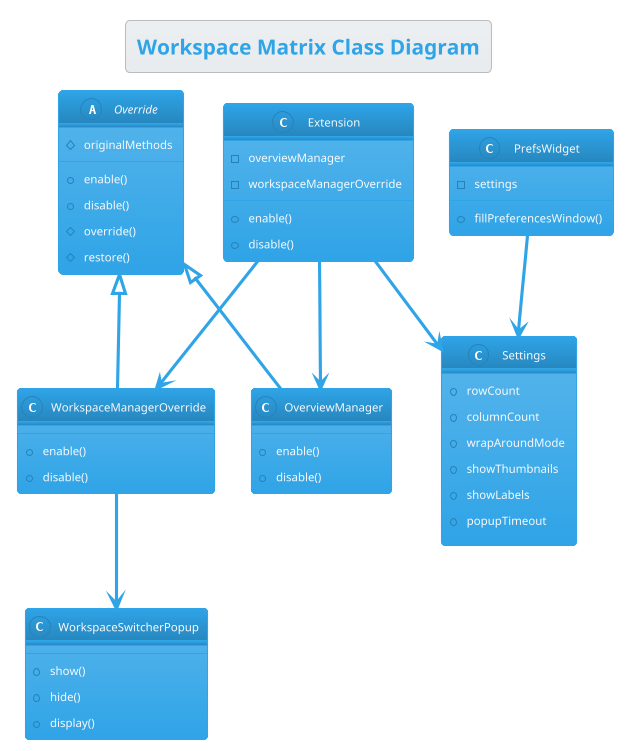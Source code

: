 @startuml
!theme cerulean
title Workspace Matrix Class Diagram

class Extension {
    -overviewManager
    -workspaceManagerOverride
    +enable()
    +disable()
}

class PrefsWidget {
    -settings
    +fillPreferencesWindow()
}

abstract class Override {
    #originalMethods
    +enable()
    +disable()
    #override()
    #restore()
}

class OverviewManager extends Override {
    +enable()
    +disable()
}

class WorkspaceManagerOverride extends Override {
    +enable()
    +disable()
}

class WorkspaceSwitcherPopup {
    +show()
    +hide()
    +display()
}

class Settings {
    +rowCount
    +columnCount
    +wrapAroundMode
    +showThumbnails
    +showLabels
    +popupTimeout
}

Extension --> OverviewManager
Extension --> WorkspaceManagerOverride
Extension --> Settings
WorkspaceManagerOverride --> WorkspaceSwitcherPopup
PrefsWidget --> Settings

@enduml